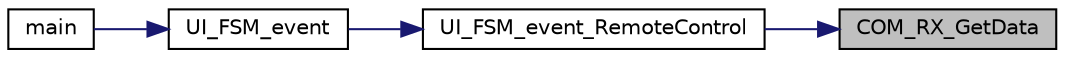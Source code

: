 digraph "COM_RX_GetData"
{
 // LATEX_PDF_SIZE
  edge [fontname="Helvetica",fontsize="10",labelfontname="Helvetica",labelfontsize="10"];
  node [fontname="Helvetica",fontsize="10",shape=record];
  rankdir="RL";
  Node1 [label="COM_RX_GetData",height=0.2,width=0.4,color="black", fillcolor="grey75", style="filled", fontcolor="black",tooltip="Get the received data from the serial interface."];
  Node1 -> Node2 [dir="back",color="midnightblue",fontsize="10",style="solid"];
  Node2 [label="UI_FSM_event_RemoteControl",height=0.2,width=0.4,color="black", fillcolor="white", style="filled",URL="$userinterface_8c.html#a8fb86f2839178b01686517fecdfdf3b6",tooltip="Part of the user interface finite state machine: Remote control events."];
  Node2 -> Node3 [dir="back",color="midnightblue",fontsize="10",style="solid"];
  Node3 [label="UI_FSM_event",height=0.2,width=0.4,color="black", fillcolor="white", style="filled",URL="$userinterface_8c.html#a50df69c8866e000377a8bc7dbe685a58",tooltip="User interface finite state machine: Checks for events."];
  Node3 -> Node4 [dir="back",color="midnightblue",fontsize="10",style="solid"];
  Node4 [label="main",height=0.2,width=0.4,color="black", fillcolor="white", style="filled",URL="$main_8c.html#a840291bc02cba5474a4cb46a9b9566fe",tooltip="main function"];
}
